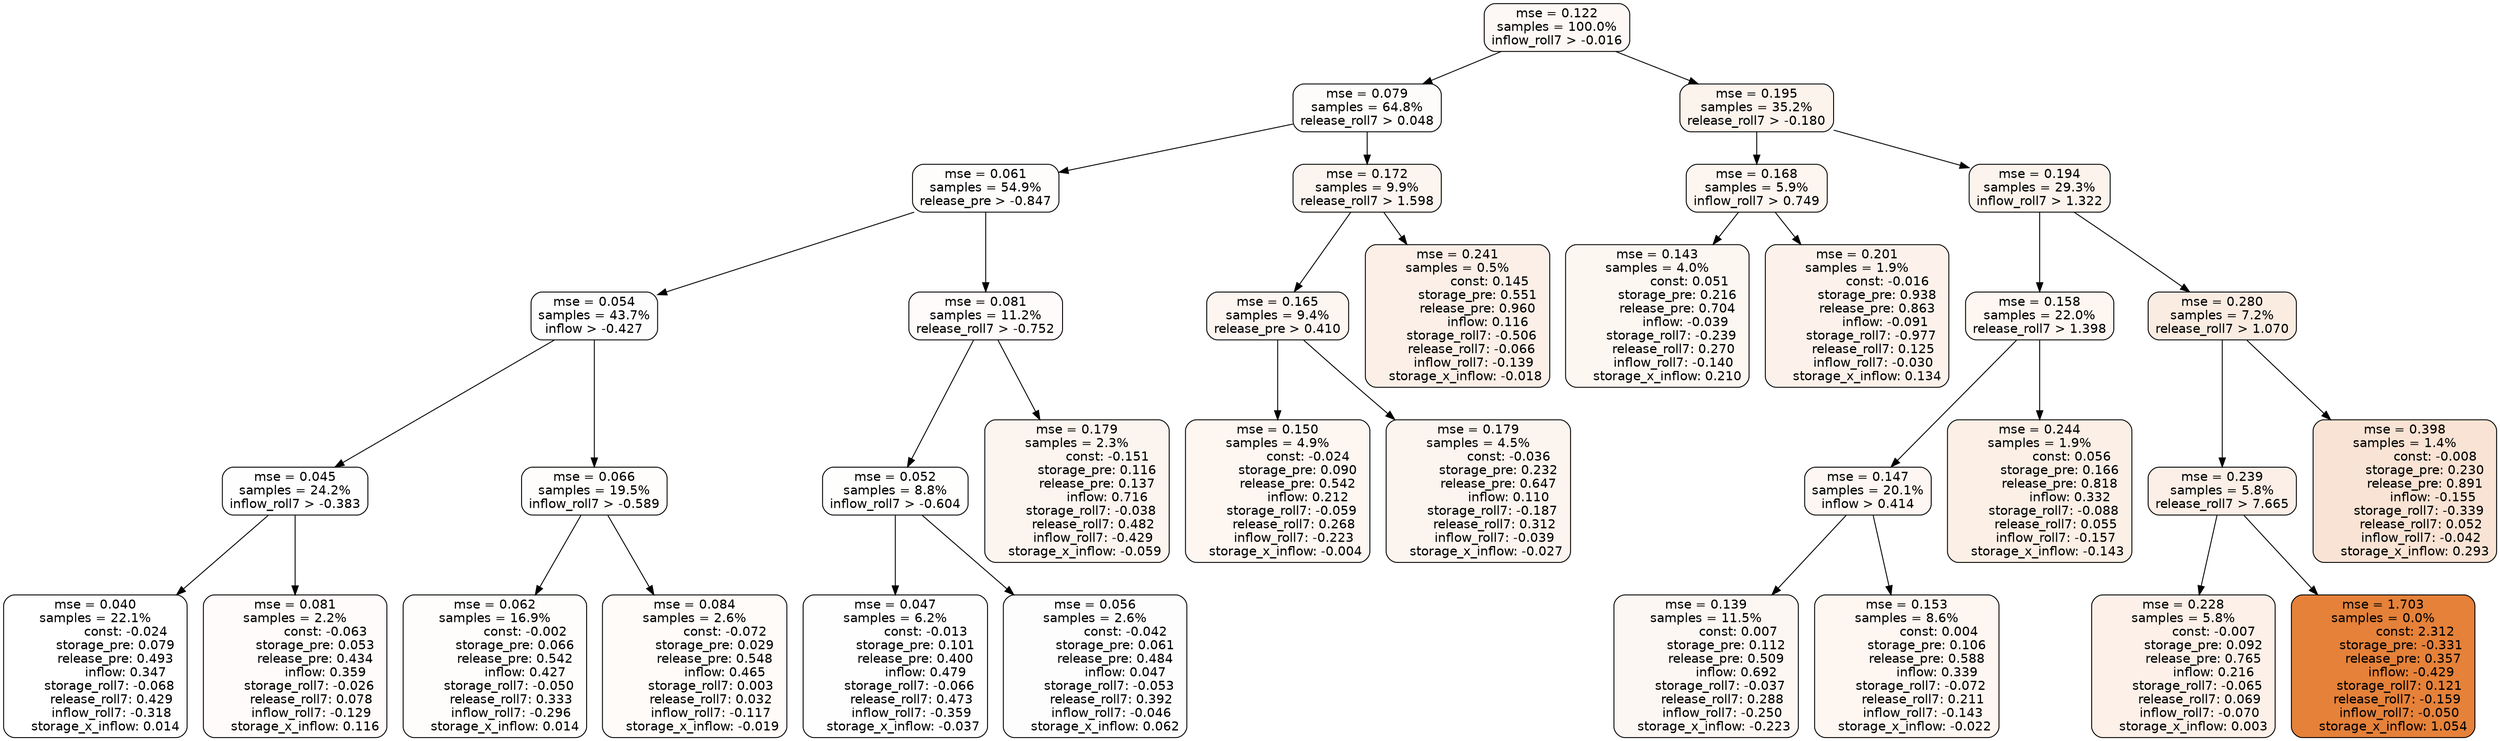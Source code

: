 digraph tree {
node [shape=rectangle, style="filled, rounded", color="black", fontname=helvetica] ;
edge [fontname=helvetica] ;
	"0" [label="mse = 0.122
samples = 100.0%
inflow_roll7 > -0.016", fillcolor="#fdf8f5"]
	"1" [label="mse = 0.079
samples = 64.8%
release_roll7 > 0.048", fillcolor="#fefcfa"]
	"20" [label="mse = 0.195
samples = 35.2%
release_roll7 > -0.180", fillcolor="#fcf3ec"]
	"2" [label="mse = 0.061
samples = 54.9%
release_pre > -0.847", fillcolor="#fefdfc"]
	"15" [label="mse = 0.172
samples = 9.9%
release_roll7 > 1.598", fillcolor="#fcf5ef"]
	"21" [label="mse = 0.168
samples = 5.9%
inflow_roll7 > 0.749", fillcolor="#fdf5ef"]
	"24" [label="mse = 0.194
samples = 29.3%
inflow_roll7 > 1.322", fillcolor="#fcf3ec"]
	"8" [label="mse = 0.054
samples = 43.7%
inflow > -0.427", fillcolor="#fefdfd"]
	"3" [label="mse = 0.081
samples = 11.2%
release_roll7 > -0.752", fillcolor="#fefbfa"]
	"16" [label="mse = 0.165
samples = 9.4%
release_pre > 0.410", fillcolor="#fdf5f0"]
	"19" [label="mse = 0.241
samples = 0.5%
                const: 0.145
          storage_pre: 0.551
          release_pre: 0.960
               inflow: 0.116
       storage_roll7: -0.506
       release_roll7: -0.066
        inflow_roll7: -0.139
    storage_x_inflow: -0.018", fillcolor="#fbefe7"]
	"22" [label="mse = 0.143
samples = 4.0%
                const: 0.051
          storage_pre: 0.216
          release_pre: 0.704
              inflow: -0.039
       storage_roll7: -0.239
        release_roll7: 0.270
        inflow_roll7: -0.140
     storage_x_inflow: 0.210", fillcolor="#fdf7f2"]
	"23" [label="mse = 0.201
samples = 1.9%
               const: -0.016
          storage_pre: 0.938
          release_pre: 0.863
              inflow: -0.091
       storage_roll7: -0.977
        release_roll7: 0.125
        inflow_roll7: -0.030
     storage_x_inflow: 0.134", fillcolor="#fcf2eb"]
	"25" [label="mse = 0.158
samples = 22.0%
release_roll7 > 1.398", fillcolor="#fdf6f1"]
	"30" [label="mse = 0.280
samples = 7.2%
release_roll7 > 1.070", fillcolor="#fbece2"]
	"9" [label="mse = 0.045
samples = 24.2%
inflow_roll7 > -0.383", fillcolor="#fefefe"]
	"12" [label="mse = 0.066
samples = 19.5%
inflow_roll7 > -0.589", fillcolor="#fefdfb"]
	"4" [label="mse = 0.052
samples = 8.8%
inflow_roll7 > -0.604", fillcolor="#fefefd"]
	"7" [label="mse = 0.179
samples = 2.3%
               const: -0.151
          storage_pre: 0.116
          release_pre: 0.137
               inflow: 0.716
       storage_roll7: -0.038
        release_roll7: 0.482
        inflow_roll7: -0.429
    storage_x_inflow: -0.059", fillcolor="#fcf4ee"]
	"17" [label="mse = 0.150
samples = 4.9%
               const: -0.024
          storage_pre: 0.090
          release_pre: 0.542
               inflow: 0.212
       storage_roll7: -0.059
        release_roll7: 0.268
        inflow_roll7: -0.223
    storage_x_inflow: -0.004", fillcolor="#fdf6f1"]
	"18" [label="mse = 0.179
samples = 4.5%
               const: -0.036
          storage_pre: 0.232
          release_pre: 0.647
               inflow: 0.110
       storage_roll7: -0.187
        release_roll7: 0.312
        inflow_roll7: -0.039
    storage_x_inflow: -0.027", fillcolor="#fcf4ee"]
	"26" [label="mse = 0.147
samples = 20.1%
inflow > 0.414", fillcolor="#fdf6f2"]
	"29" [label="mse = 0.244
samples = 1.9%
                const: 0.056
          storage_pre: 0.166
          release_pre: 0.818
               inflow: 0.332
       storage_roll7: -0.088
        release_roll7: 0.055
        inflow_roll7: -0.157
    storage_x_inflow: -0.143", fillcolor="#fbefe6"]
	"32" [label="mse = 0.239
samples = 5.8%
release_roll7 > 7.665", fillcolor="#fbefe7"]
	"31" [label="mse = 0.398
samples = 1.4%
               const: -0.008
          storage_pre: 0.230
          release_pre: 0.891
              inflow: -0.155
       storage_roll7: -0.339
        release_roll7: 0.052
        inflow_roll7: -0.042
     storage_x_inflow: 0.293", fillcolor="#f9e3d4"]
	"10" [label="mse = 0.040
samples = 22.1%
               const: -0.024
          storage_pre: 0.079
          release_pre: 0.493
               inflow: 0.347
       storage_roll7: -0.068
        release_roll7: 0.429
        inflow_roll7: -0.318
     storage_x_inflow: 0.014", fillcolor="#ffffff"]
	"11" [label="mse = 0.081
samples = 2.2%
               const: -0.063
          storage_pre: 0.053
          release_pre: 0.434
               inflow: 0.359
       storage_roll7: -0.026
        release_roll7: 0.078
        inflow_roll7: -0.129
     storage_x_inflow: 0.116", fillcolor="#fefbfa"]
	"14" [label="mse = 0.062
samples = 16.9%
               const: -0.002
          storage_pre: 0.066
          release_pre: 0.542
               inflow: 0.427
       storage_roll7: -0.050
        release_roll7: 0.333
        inflow_roll7: -0.296
     storage_x_inflow: 0.014", fillcolor="#fefdfc"]
	"13" [label="mse = 0.084
samples = 2.6%
               const: -0.072
          storage_pre: 0.029
          release_pre: 0.548
               inflow: 0.465
        storage_roll7: 0.003
        release_roll7: 0.032
        inflow_roll7: -0.117
    storage_x_inflow: -0.019", fillcolor="#fefbf9"]
	"5" [label="mse = 0.047
samples = 6.2%
               const: -0.013
          storage_pre: 0.101
          release_pre: 0.400
               inflow: 0.479
       storage_roll7: -0.066
        release_roll7: 0.473
        inflow_roll7: -0.359
    storage_x_inflow: -0.037", fillcolor="#fefefe"]
	"6" [label="mse = 0.056
samples = 2.6%
               const: -0.042
          storage_pre: 0.061
          release_pre: 0.484
               inflow: 0.047
       storage_roll7: -0.053
        release_roll7: 0.392
        inflow_roll7: -0.046
     storage_x_inflow: 0.062", fillcolor="#fefdfd"]
	"27" [label="mse = 0.139
samples = 11.5%
                const: 0.007
          storage_pre: 0.112
          release_pre: 0.509
               inflow: 0.692
       storage_roll7: -0.037
        release_roll7: 0.288
        inflow_roll7: -0.250
    storage_x_inflow: -0.223", fillcolor="#fdf7f3"]
	"28" [label="mse = 0.153
samples = 8.6%
                const: 0.004
          storage_pre: 0.106
          release_pre: 0.588
               inflow: 0.339
       storage_roll7: -0.072
        release_roll7: 0.211
        inflow_roll7: -0.143
    storage_x_inflow: -0.022", fillcolor="#fdf6f1"]
	"33" [label="mse = 0.228
samples = 5.8%
               const: -0.007
          storage_pre: 0.092
          release_pre: 0.765
               inflow: 0.216
       storage_roll7: -0.065
        release_roll7: 0.069
        inflow_roll7: -0.070
     storage_x_inflow: 0.003", fillcolor="#fcf0e8"]
	"34" [label="mse = 1.703
samples = 0.0%
                const: 2.312
         storage_pre: -0.331
          release_pre: 0.357
              inflow: -0.429
        storage_roll7: 0.121
       release_roll7: -0.159
        inflow_roll7: -0.050
     storage_x_inflow: 1.054", fillcolor="#e58139"]

	"0" -> "1"
	"0" -> "20"
	"1" -> "2"
	"1" -> "15"
	"20" -> "21"
	"20" -> "24"
	"2" -> "3"
	"2" -> "8"
	"15" -> "16"
	"15" -> "19"
	"21" -> "22"
	"21" -> "23"
	"24" -> "25"
	"24" -> "30"
	"8" -> "9"
	"8" -> "12"
	"3" -> "4"
	"3" -> "7"
	"16" -> "17"
	"16" -> "18"
	"25" -> "26"
	"25" -> "29"
	"30" -> "31"
	"30" -> "32"
	"9" -> "10"
	"9" -> "11"
	"12" -> "13"
	"12" -> "14"
	"4" -> "5"
	"4" -> "6"
	"26" -> "27"
	"26" -> "28"
	"32" -> "33"
	"32" -> "34"
}